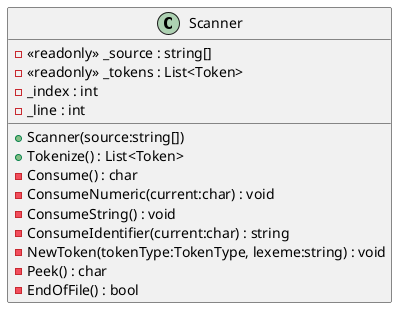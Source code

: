 @startuml
class Scanner {
    - <<readonly>> _source : string[]
    - <<readonly>> _tokens : List<Token>
    - _index : int
    - _line : int
    + Scanner(source:string[])
    + Tokenize() : List<Token>
    - Consume() : char
    - ConsumeNumeric(current:char) : void
    - ConsumeString() : void
    - ConsumeIdentifier(current:char) : string
    - NewToken(tokenType:TokenType, lexeme:string) : void
    - Peek() : char
    - EndOfFile() : bool
}
@enduml
